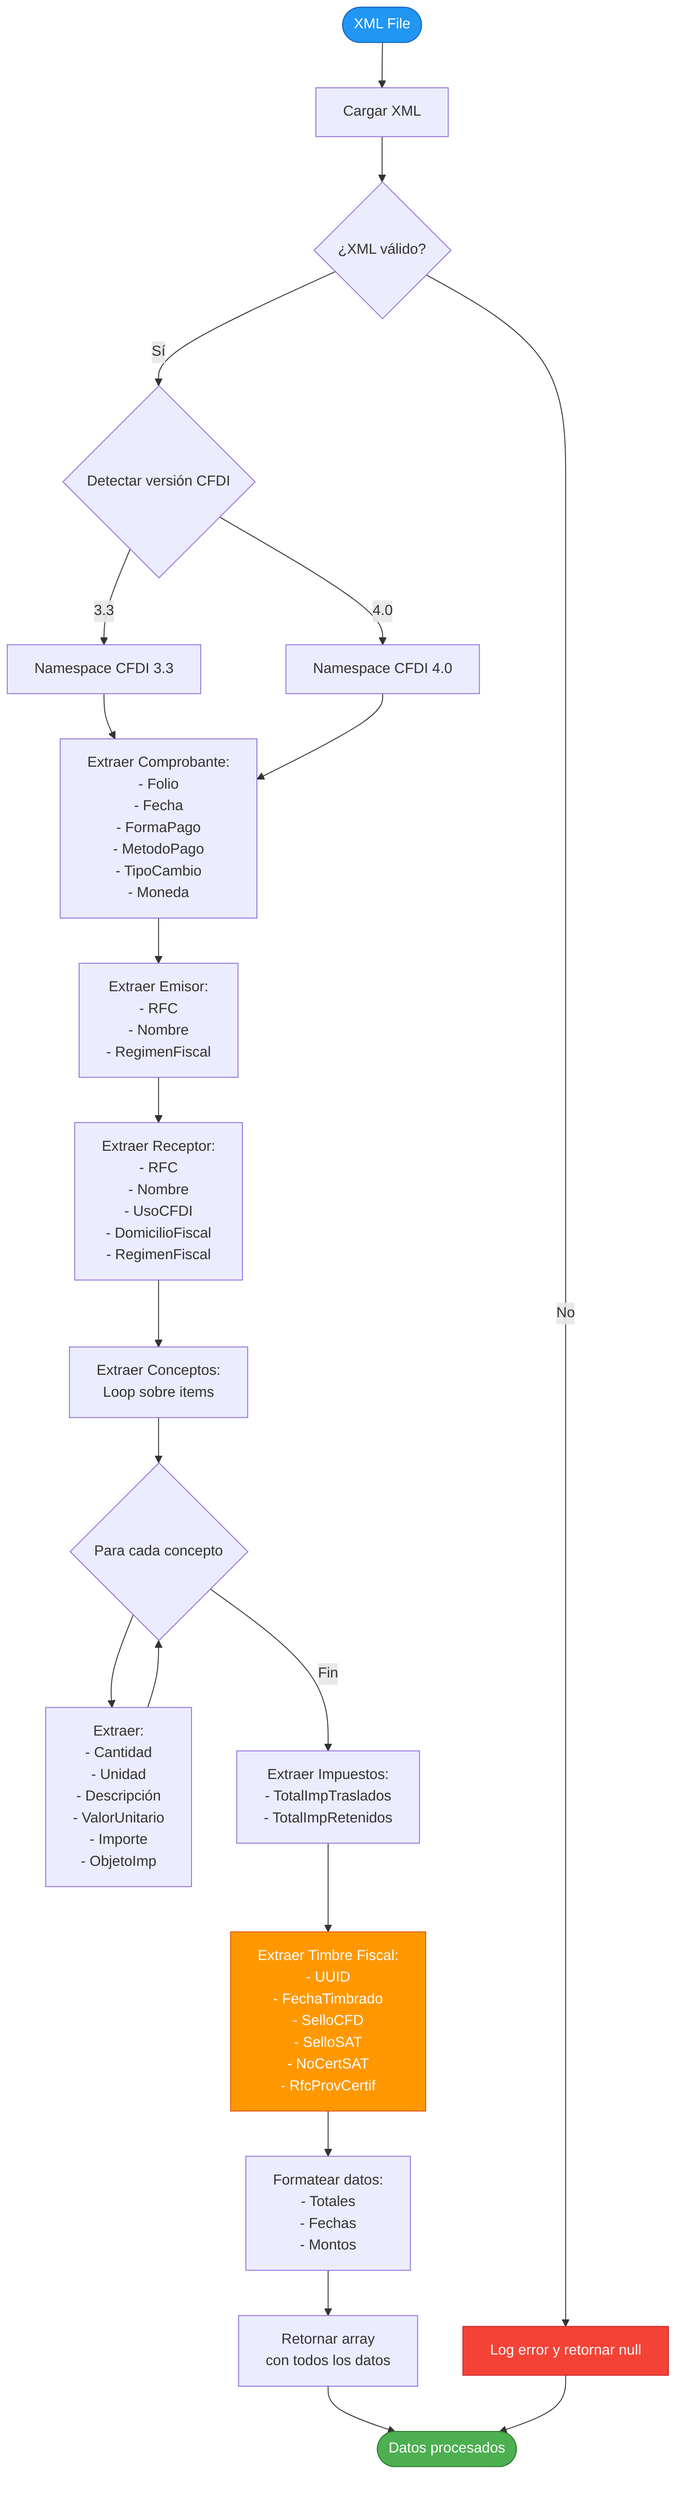﻿graph TD
    Start([XML File]) --> Load[Cargar XML]
    Load --> Check{¿XML válido?}
    Check -->|No| Error[Log error y retornar null]
    Check -->|Sí| DetectVersion{Detectar versión CFDI}
    
    DetectVersion -->|3.3| V33[Namespace CFDI 3.3]
    DetectVersion -->|4.0| V40[Namespace CFDI 4.0]
    
    V33 --> ParseComprobante[Extraer Comprobante:<br/>- Folio<br/>- Fecha<br/>- FormaPago<br/>- MetodoPago<br/>- TipoCambio<br/>- Moneda]
    V40 --> ParseComprobante
    
    ParseComprobante --> ParseEmisor[Extraer Emisor:<br/>- RFC<br/>- Nombre<br/>- RegimenFiscal]
    ParseEmisor --> ParseReceptor[Extraer Receptor:<br/>- RFC<br/>- Nombre<br/>- UsoCFDI<br/>- DomicilioFiscal<br/>- RegimenFiscal]
    
    ParseReceptor --> ParseConceptos[Extraer Conceptos:<br/>Loop sobre items]
    ParseConceptos --> ForEachConcepto{Para cada concepto}
    
    ForEachConcepto --> ConceptoData[Extraer:<br/>- Cantidad<br/>- Unidad<br/>- Descripción<br/>- ValorUnitario<br/>- Importe<br/>- ObjetoImp]
    ConceptoData --> ForEachConcepto
    
    ForEachConcepto -->|Fin| ParseImpuestos[Extraer Impuestos:<br/>- TotalImpTraslados<br/>- TotalImpRetenidos]
    
    ParseImpuestos --> ParseTimbre[Extraer Timbre Fiscal:<br/>- UUID<br/>- FechaTimbrado<br/>- SelloCFD<br/>- SelloSAT<br/>- NoCertSAT<br/>- RfcProvCertif]
    
    ParseTimbre --> FormatData[Formatear datos:<br/>- Totales<br/>- Fechas<br/>- Montos]
    
    FormatData --> Return[Retornar array<br/>con todos los datos]
    Return --> End([Datos procesados])
    
    Error --> End
    
    style Start fill:#2196f3,stroke:#1565c0,color:#fff
    style End fill:#4caf50,stroke:#2e7d32,color:#fff
    style Error fill:#f44336,stroke:#c62828,color:#fff
    style ParseTimbre fill:#ff9800,stroke:#e65100,color:#fff